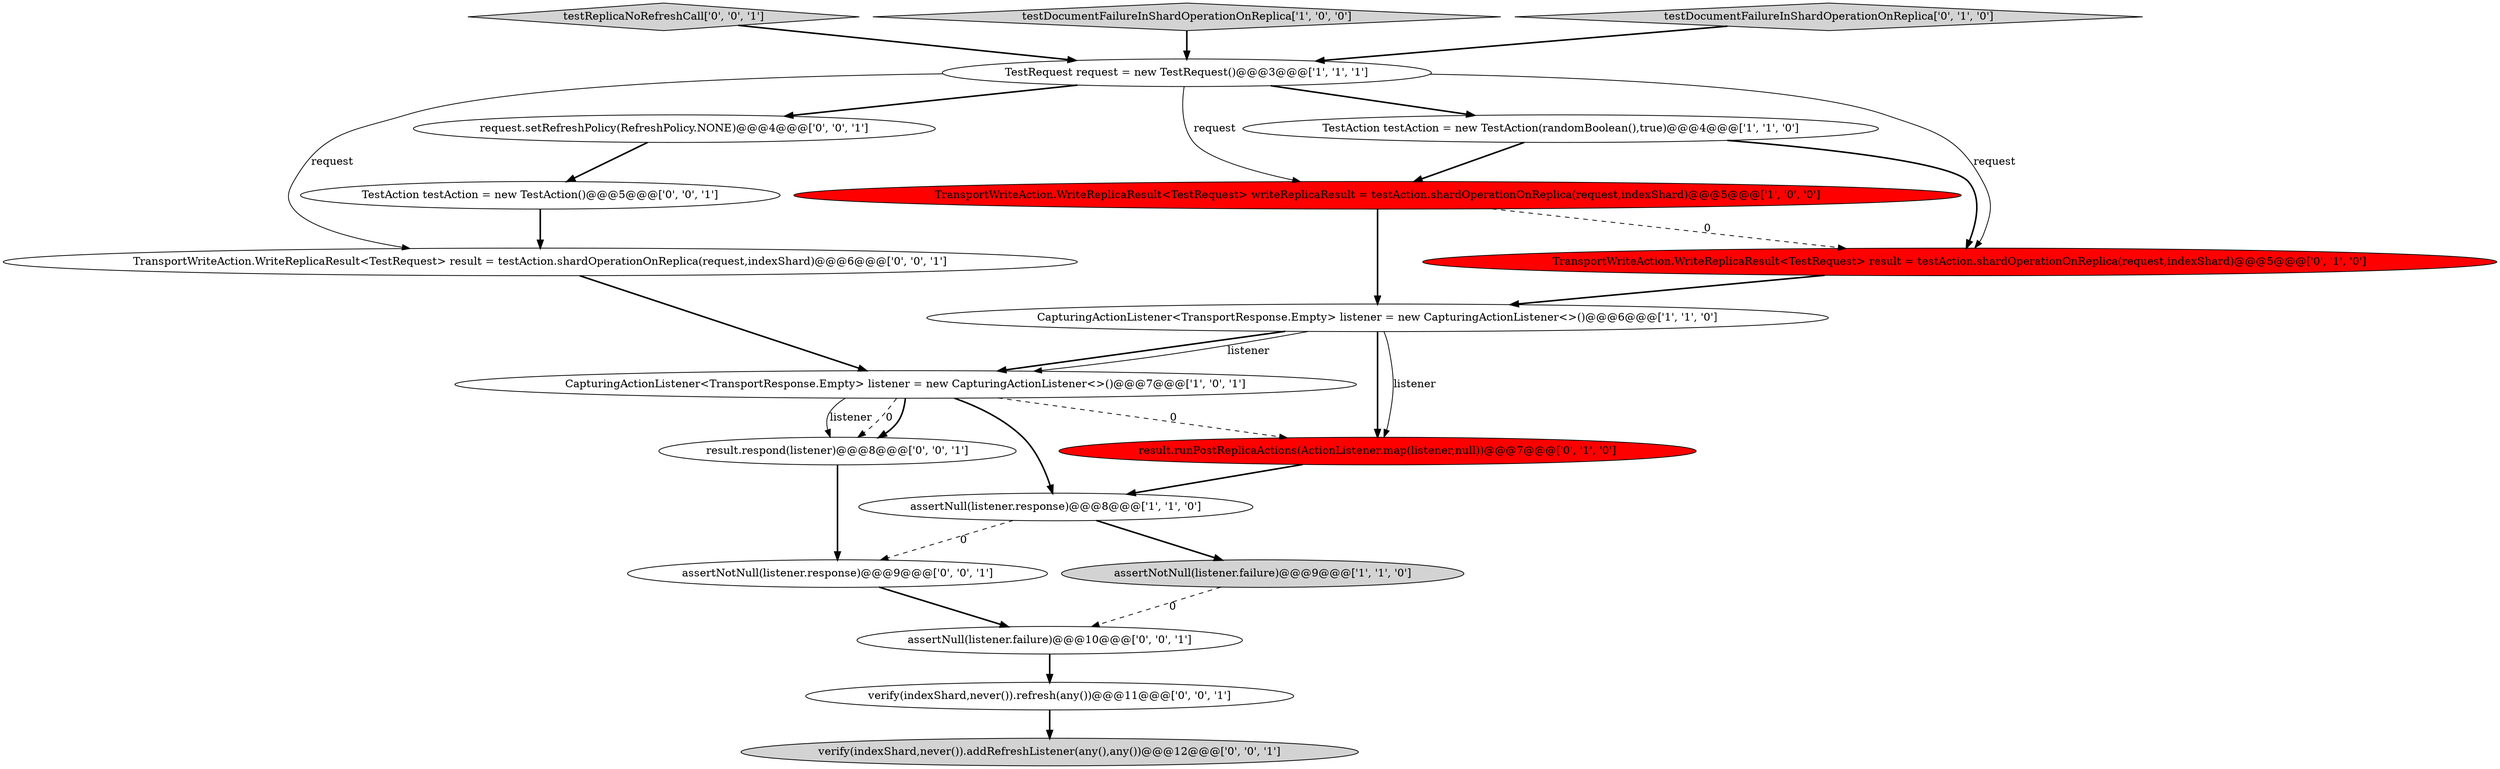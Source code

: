 digraph {
16 [style = filled, label = "TransportWriteAction.WriteReplicaResult<TestRequest> result = testAction.shardOperationOnReplica(request,indexShard)@@@6@@@['0', '0', '1']", fillcolor = white, shape = ellipse image = "AAA0AAABBB3BBB"];
15 [style = filled, label = "testReplicaNoRefreshCall['0', '0', '1']", fillcolor = lightgray, shape = diamond image = "AAA0AAABBB3BBB"];
10 [style = filled, label = "TransportWriteAction.WriteReplicaResult<TestRequest> result = testAction.shardOperationOnReplica(request,indexShard)@@@5@@@['0', '1', '0']", fillcolor = red, shape = ellipse image = "AAA1AAABBB2BBB"];
6 [style = filled, label = "TransportWriteAction.WriteReplicaResult<TestRequest> writeReplicaResult = testAction.shardOperationOnReplica(request,indexShard)@@@5@@@['1', '0', '0']", fillcolor = red, shape = ellipse image = "AAA1AAABBB1BBB"];
3 [style = filled, label = "CapturingActionListener<TransportResponse.Empty> listener = new CapturingActionListener<>()@@@7@@@['1', '0', '1']", fillcolor = white, shape = ellipse image = "AAA0AAABBB1BBB"];
7 [style = filled, label = "testDocumentFailureInShardOperationOnReplica['1', '0', '0']", fillcolor = lightgray, shape = diamond image = "AAA0AAABBB1BBB"];
0 [style = filled, label = "assertNotNull(listener.failure)@@@9@@@['1', '1', '0']", fillcolor = lightgray, shape = ellipse image = "AAA0AAABBB1BBB"];
4 [style = filled, label = "TestAction testAction = new TestAction(randomBoolean(),true)@@@4@@@['1', '1', '0']", fillcolor = white, shape = ellipse image = "AAA0AAABBB1BBB"];
11 [style = filled, label = "request.setRefreshPolicy(RefreshPolicy.NONE)@@@4@@@['0', '0', '1']", fillcolor = white, shape = ellipse image = "AAA0AAABBB3BBB"];
1 [style = filled, label = "assertNull(listener.response)@@@8@@@['1', '1', '0']", fillcolor = white, shape = ellipse image = "AAA0AAABBB1BBB"];
13 [style = filled, label = "assertNull(listener.failure)@@@10@@@['0', '0', '1']", fillcolor = white, shape = ellipse image = "AAA0AAABBB3BBB"];
12 [style = filled, label = "TestAction testAction = new TestAction()@@@5@@@['0', '0', '1']", fillcolor = white, shape = ellipse image = "AAA0AAABBB3BBB"];
17 [style = filled, label = "assertNotNull(listener.response)@@@9@@@['0', '0', '1']", fillcolor = white, shape = ellipse image = "AAA0AAABBB3BBB"];
8 [style = filled, label = "testDocumentFailureInShardOperationOnReplica['0', '1', '0']", fillcolor = lightgray, shape = diamond image = "AAA0AAABBB2BBB"];
18 [style = filled, label = "result.respond(listener)@@@8@@@['0', '0', '1']", fillcolor = white, shape = ellipse image = "AAA0AAABBB3BBB"];
5 [style = filled, label = "CapturingActionListener<TransportResponse.Empty> listener = new CapturingActionListener<>()@@@6@@@['1', '1', '0']", fillcolor = white, shape = ellipse image = "AAA0AAABBB1BBB"];
9 [style = filled, label = "result.runPostReplicaActions(ActionListener.map(listener,null))@@@7@@@['0', '1', '0']", fillcolor = red, shape = ellipse image = "AAA1AAABBB2BBB"];
2 [style = filled, label = "TestRequest request = new TestRequest()@@@3@@@['1', '1', '1']", fillcolor = white, shape = ellipse image = "AAA0AAABBB1BBB"];
19 [style = filled, label = "verify(indexShard,never()).refresh(any())@@@11@@@['0', '0', '1']", fillcolor = white, shape = ellipse image = "AAA0AAABBB3BBB"];
14 [style = filled, label = "verify(indexShard,never()).addRefreshListener(any(),any())@@@12@@@['0', '0', '1']", fillcolor = lightgray, shape = ellipse image = "AAA0AAABBB3BBB"];
5->3 [style = bold, label=""];
4->10 [style = bold, label=""];
16->3 [style = bold, label=""];
15->2 [style = bold, label=""];
3->1 [style = bold, label=""];
5->9 [style = bold, label=""];
4->6 [style = bold, label=""];
3->18 [style = dashed, label="0"];
2->16 [style = solid, label="request"];
18->17 [style = bold, label=""];
11->12 [style = bold, label=""];
12->16 [style = bold, label=""];
1->0 [style = bold, label=""];
2->4 [style = bold, label=""];
2->6 [style = solid, label="request"];
6->10 [style = dashed, label="0"];
3->18 [style = bold, label=""];
6->5 [style = bold, label=""];
13->19 [style = bold, label=""];
2->10 [style = solid, label="request"];
1->17 [style = dashed, label="0"];
10->5 [style = bold, label=""];
19->14 [style = bold, label=""];
8->2 [style = bold, label=""];
3->9 [style = dashed, label="0"];
7->2 [style = bold, label=""];
5->9 [style = solid, label="listener"];
0->13 [style = dashed, label="0"];
17->13 [style = bold, label=""];
9->1 [style = bold, label=""];
5->3 [style = solid, label="listener"];
2->11 [style = bold, label=""];
3->18 [style = solid, label="listener"];
}
